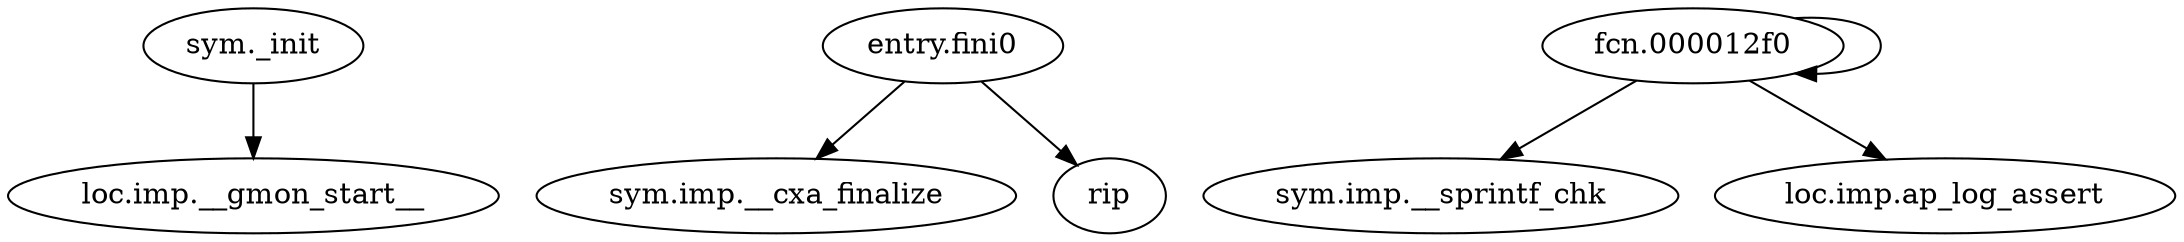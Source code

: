 digraph code {
  "0x00000cd8" [label="sym._init"];
  "0x00000cd8" -> "0x00000db0";
  "0x00000db0" [label="loc.imp.__gmon_start__"];
  "0x00000f20" [label="entry.fini0"];
  "0x00000f20" -> "0x00000e70";
  "0x00000e70" [label="sym.imp.__cxa_finalize"];
  "0x00000f20" -> "0x00000e90";
  "0x00000e90" [label="rip"];
  "0x000012f0" [label="fcn.000012f0"];
  "0x000012f0" -> "0x00000e80";
  "0x00000e80" [label="sym.imp.__sprintf_chk"];
  "0x000012f0" -> "0x00000e50";
  "0x00000e50" [label="loc.imp.ap_log_assert"];
  "0x000012f0" -> "0x000012f0";
  "0x000012f0" [label="fcn.000012f0"];
}